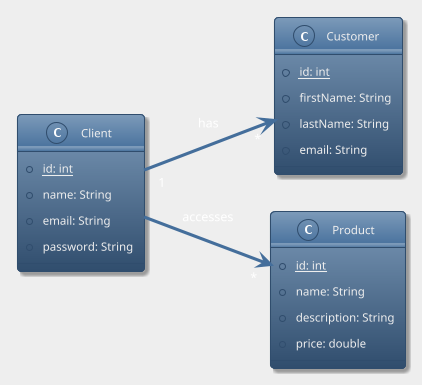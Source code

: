 @startuml
left to right direction
skinparam actorStyle Awesome
skinparam ArrowThickness 1
!theme spacelab
skinparam backgroundColor #EEEEEE
skinparam shadowing true

'Client / Company'
class Client {
  {static} +id: int
  +name: String
  +email: String
  +password: String
}

class Customer {
  {static} +id: int
  +firstName: String
  +lastName: String
  +email: String
}

class Product {
  {static} +id: int
  +name: String
  +description: String
  +price: double
}

Client "1" --> "*" Customer: has
Client --> "*" Product: accesses

@enduml
